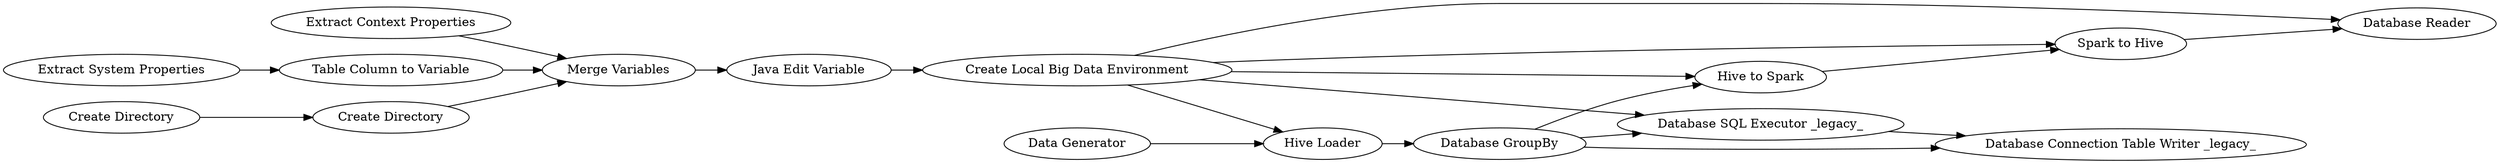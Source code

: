 digraph {
	"8587486913695139241_32" [label="Hive Loader"]
	"8587486913695139241_45" [label="Database Reader"]
	"8587486913695139241_57" [label="Database Connection Table Writer _legacy_"]
	"6987982121250772391_10" [label="Extract Context Properties"]
	"6987982121250772391_28" [label="Extract System Properties"]
	"6987982121250772391_30" [label="Table Column to Variable"]
	"6987982121250772391_44" [label="Create Directory"]
	"6987982121250772391_45" [label="Create Directory"]
	"8587486913695139241_44" [label="Spark to Hive"]
	"8587486913695139241_33" [label="Database GroupBy"]
	"8587486913695139241_3" [label="Create Local Big Data Environment"]
	"8587486913695139241_2" [label="Data Generator"]
	"8587486913695139241_43" [label="Hive to Spark"]
	"8587486913695139241_58" [label="Database SQL Executor _legacy_"]
	"6987982121250772391_29" [label="Merge Variables"]
	"6987982121250772391_21" [label="Java Edit Variable"]
	"8587486913695139241_33" -> "8587486913695139241_57"
	"8587486913695139241_2" -> "8587486913695139241_32"
	"8587486913695139241_3" -> "8587486913695139241_32"
	"6987982121250772391_44" -> "6987982121250772391_45"
	"8587486913695139241_3" -> "8587486913695139241_44"
	"8587486913695139241_33" -> "8587486913695139241_58"
	"8587486913695139241_58" -> "8587486913695139241_57"
	"6987982121250772391_10" -> "6987982121250772391_29"
	"6987982121250772391_28" -> "6987982121250772391_30"
	"6987982121250772391_30" -> "6987982121250772391_29"
	"8587486913695139241_3" -> "8587486913695139241_58"
	"8587486913695139241_3" -> "8587486913695139241_43"
	"8587486913695139241_3" -> "8587486913695139241_45"
	"6987982121250772391_21" -> "8587486913695139241_3"
	"8587486913695139241_32" -> "8587486913695139241_33"
	"8587486913695139241_44" -> "8587486913695139241_45"
	"8587486913695139241_43" -> "8587486913695139241_44"
	"6987982121250772391_29" -> "6987982121250772391_21"
	"8587486913695139241_33" -> "8587486913695139241_43"
	"6987982121250772391_45" -> "6987982121250772391_29"
	rankdir=LR
}
